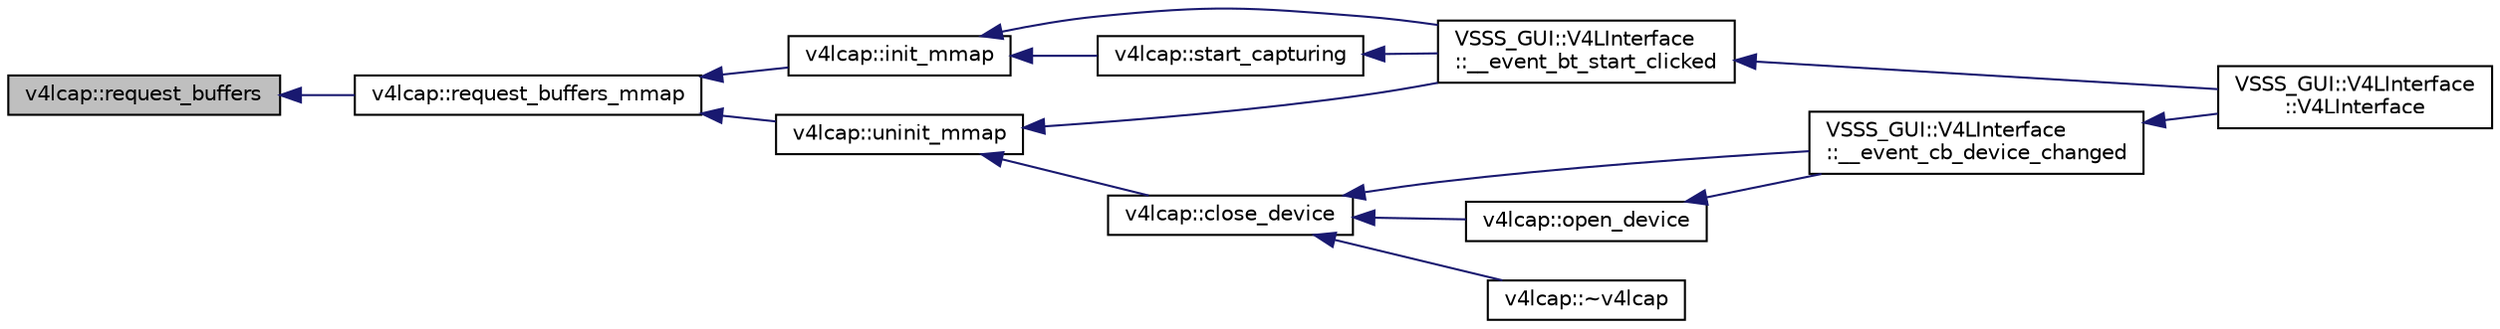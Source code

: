 digraph "v4lcap::request_buffers"
{
 // INTERACTIVE_SVG=YES
  edge [fontname="Helvetica",fontsize="10",labelfontname="Helvetica",labelfontsize="10"];
  node [fontname="Helvetica",fontsize="10",shape=record];
  rankdir="LR";
  Node343 [label="v4lcap::request_buffers",height=0.2,width=0.4,color="black", fillcolor="grey75", style="filled", fontcolor="black"];
  Node343 -> Node344 [dir="back",color="midnightblue",fontsize="10",style="solid",fontname="Helvetica"];
  Node344 [label="v4lcap::request_buffers_mmap",height=0.2,width=0.4,color="black", fillcolor="white", style="filled",URL="$classv4lcap.html#a874905b9c6c785294fa7487a844cb841"];
  Node344 -> Node345 [dir="back",color="midnightblue",fontsize="10",style="solid",fontname="Helvetica"];
  Node345 [label="v4lcap::init_mmap",height=0.2,width=0.4,color="black", fillcolor="white", style="filled",URL="$classv4lcap.html#a04f75c0a68f0e8547925906a488bb50d",tooltip="This method requests buffers from host system to allocate streaming from camera. "];
  Node345 -> Node346 [dir="back",color="midnightblue",fontsize="10",style="solid",fontname="Helvetica"];
  Node346 [label="VSSS_GUI::V4LInterface\l::__event_bt_start_clicked",height=0.2,width=0.4,color="black", fillcolor="white", style="filled",URL="$class_v_s_s_s___g_u_i_1_1_v4_l_interface.html#ac83a8f5a54baf09ade5e3ec24ba91082",tooltip="Event triggered when &#39;start&#39; button is clicked. "];
  Node346 -> Node347 [dir="back",color="midnightblue",fontsize="10",style="solid",fontname="Helvetica"];
  Node347 [label="VSSS_GUI::V4LInterface\l::V4LInterface",height=0.2,width=0.4,color="black", fillcolor="white", style="filled",URL="$class_v_s_s_s___g_u_i_1_1_v4_l_interface.html#a8fafd828eacc6d5480649fa9fddc7ee4",tooltip="Constructor of a V4LInterface object. "];
  Node345 -> Node348 [dir="back",color="midnightblue",fontsize="10",style="solid",fontname="Helvetica"];
  Node348 [label="v4lcap::start_capturing",height=0.2,width=0.4,color="black", fillcolor="white", style="filled",URL="$classv4lcap.html#a4a7ee51c878ec735c9a24b517c63df16",tooltip="This method starts capturing and streaming from opened device passing memory type and number of buffe..."];
  Node348 -> Node346 [dir="back",color="midnightblue",fontsize="10",style="solid",fontname="Helvetica"];
  Node344 -> Node349 [dir="back",color="midnightblue",fontsize="10",style="solid",fontname="Helvetica"];
  Node349 [label="v4lcap::uninit_mmap",height=0.2,width=0.4,color="black", fillcolor="white", style="filled",URL="$classv4lcap.html#aafab5fd381c1d5858cd87f42560a40ab",tooltip="Free all requested buffers. "];
  Node349 -> Node350 [dir="back",color="midnightblue",fontsize="10",style="solid",fontname="Helvetica"];
  Node350 [label="v4lcap::close_device",height=0.2,width=0.4,color="black", fillcolor="white", style="filled",URL="$classv4lcap.html#adbb658a6f3248f24ee7926722e76ca43",tooltip="Close camera communication with pc. "];
  Node350 -> Node351 [dir="back",color="midnightblue",fontsize="10",style="solid",fontname="Helvetica"];
  Node351 [label="VSSS_GUI::V4LInterface\l::__event_cb_device_changed",height=0.2,width=0.4,color="black", fillcolor="white", style="filled",URL="$class_v_s_s_s___g_u_i_1_1_v4_l_interface.html#af38c88f726a7ff9fab089ab9ed20c03c",tooltip="Event triggered when a new device is selected in Device combobox. "];
  Node351 -> Node347 [dir="back",color="midnightblue",fontsize="10",style="solid",fontname="Helvetica"];
  Node350 -> Node352 [dir="back",color="midnightblue",fontsize="10",style="solid",fontname="Helvetica"];
  Node352 [label="v4lcap::open_device",height=0.2,width=0.4,color="black", fillcolor="white", style="filled",URL="$classv4lcap.html#a1404aae893a64a8e8859d822a4dfb273",tooltip="By getting device name and emulated format, this method open the connection to the camera..."];
  Node352 -> Node351 [dir="back",color="midnightblue",fontsize="10",style="solid",fontname="Helvetica"];
  Node350 -> Node353 [dir="back",color="midnightblue",fontsize="10",style="solid",fontname="Helvetica"];
  Node353 [label="v4lcap::~v4lcap",height=0.2,width=0.4,color="black", fillcolor="white", style="filled",URL="$classv4lcap.html#aa1aaea89befb94cdf3dbb24bf758078f"];
  Node349 -> Node346 [dir="back",color="midnightblue",fontsize="10",style="solid",fontname="Helvetica"];
}
